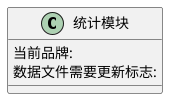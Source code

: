 @startuml
class 统计模块 
{
    当前品牌:
    数据文件需要更新标志:
    
}
@enduml


[500,600]
一:初始化/保存:
1.根据品牌倒入文件数据,
2.品牌变化倒入数据

二:需要以一定的频率监控数据的变化.
1.需要的数据:转速,测量时间,重量变化,重量变化/测量时间
2.计算周期:转速不变的持续时间.转速变化,重新计算.
3.记录数据,数据示例:
{
    
    "data":
    {
        "rpm_start": 500,
        [
            // 按照时间先后排序.
            {
                "rpm" : 531,
                "period" : 120,
                "weight" : 0.8, //重量变化越大的占权重越大,因为称重的误差越小.
            },
            {
                "rpm" : 671,
                "period" : 170,
                "weight" : 1.5, 
            }
        ]
    }
}
4.数据更新,每个区间维持在一定数据量.剔除发生时间在前面的

三.根据数据拟合曲线
1.用高阶多项式(三阶/四阶)
2.高斯牛顿
3.线性拟合进行比较